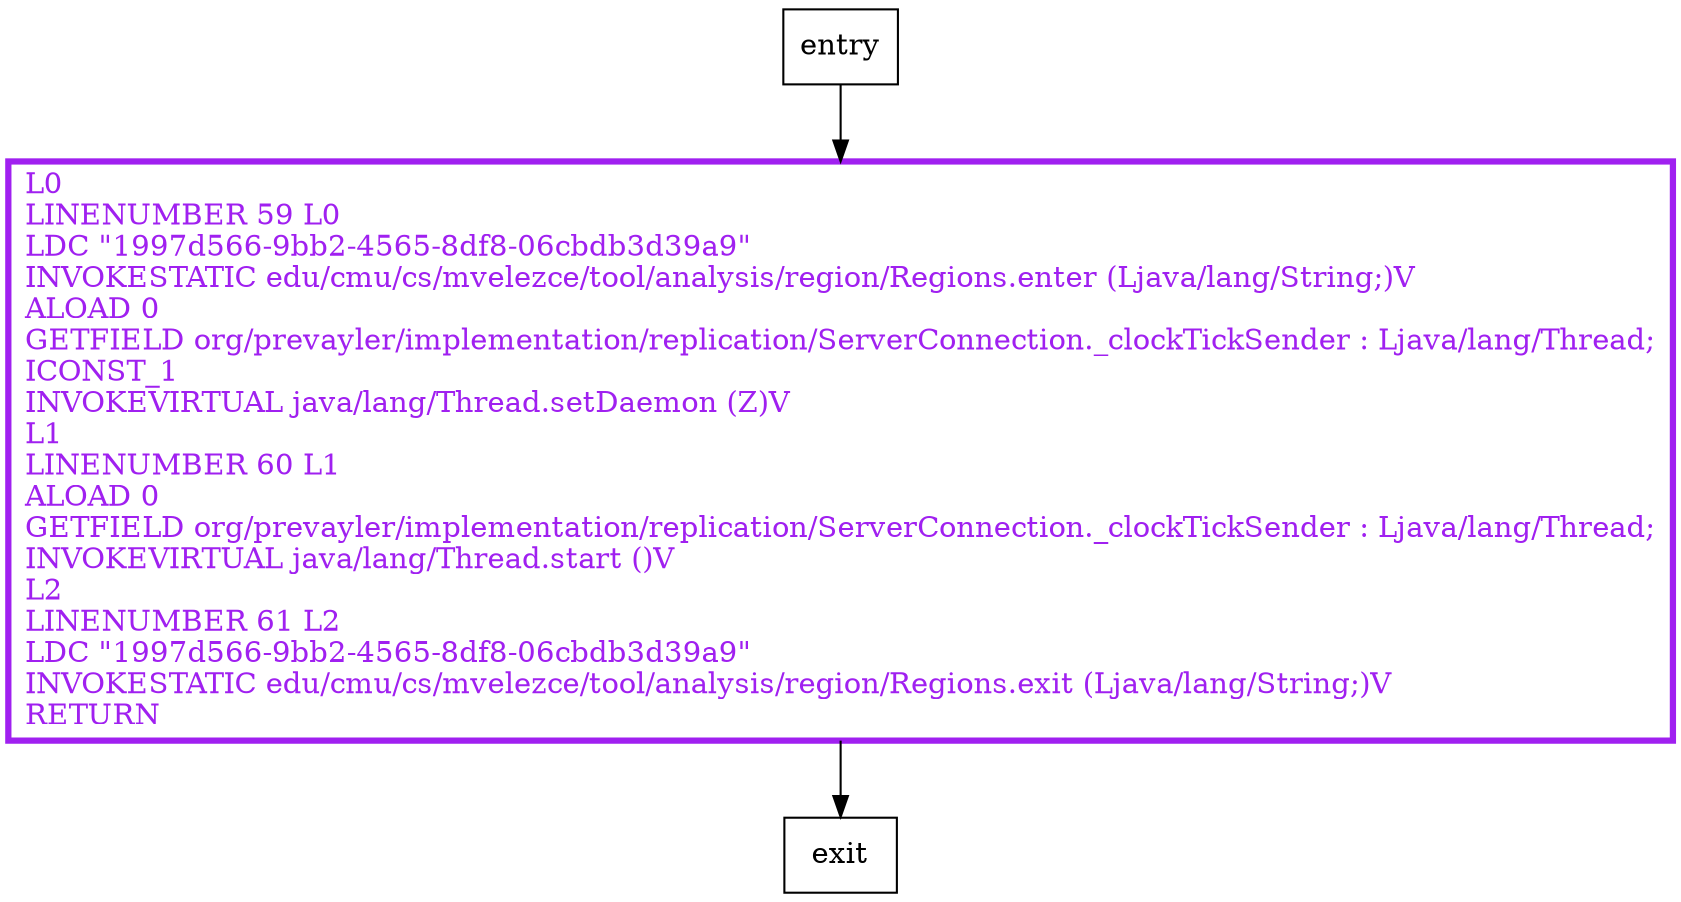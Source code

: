 digraph startSendingClockTicks {
node [shape=record];
880981990 [label="L0\lLINENUMBER 59 L0\lLDC \"1997d566-9bb2-4565-8df8-06cbdb3d39a9\"\lINVOKESTATIC edu/cmu/cs/mvelezce/tool/analysis/region/Regions.enter (Ljava/lang/String;)V\lALOAD 0\lGETFIELD org/prevayler/implementation/replication/ServerConnection._clockTickSender : Ljava/lang/Thread;\lICONST_1\lINVOKEVIRTUAL java/lang/Thread.setDaemon (Z)V\lL1\lLINENUMBER 60 L1\lALOAD 0\lGETFIELD org/prevayler/implementation/replication/ServerConnection._clockTickSender : Ljava/lang/Thread;\lINVOKEVIRTUAL java/lang/Thread.start ()V\lL2\lLINENUMBER 61 L2\lLDC \"1997d566-9bb2-4565-8df8-06cbdb3d39a9\"\lINVOKESTATIC edu/cmu/cs/mvelezce/tool/analysis/region/Regions.exit (Ljava/lang/String;)V\lRETURN\l"];
entry;
exit;
entry -> 880981990;
880981990 -> exit;
880981990[fontcolor="purple", penwidth=3, color="purple"];
}
